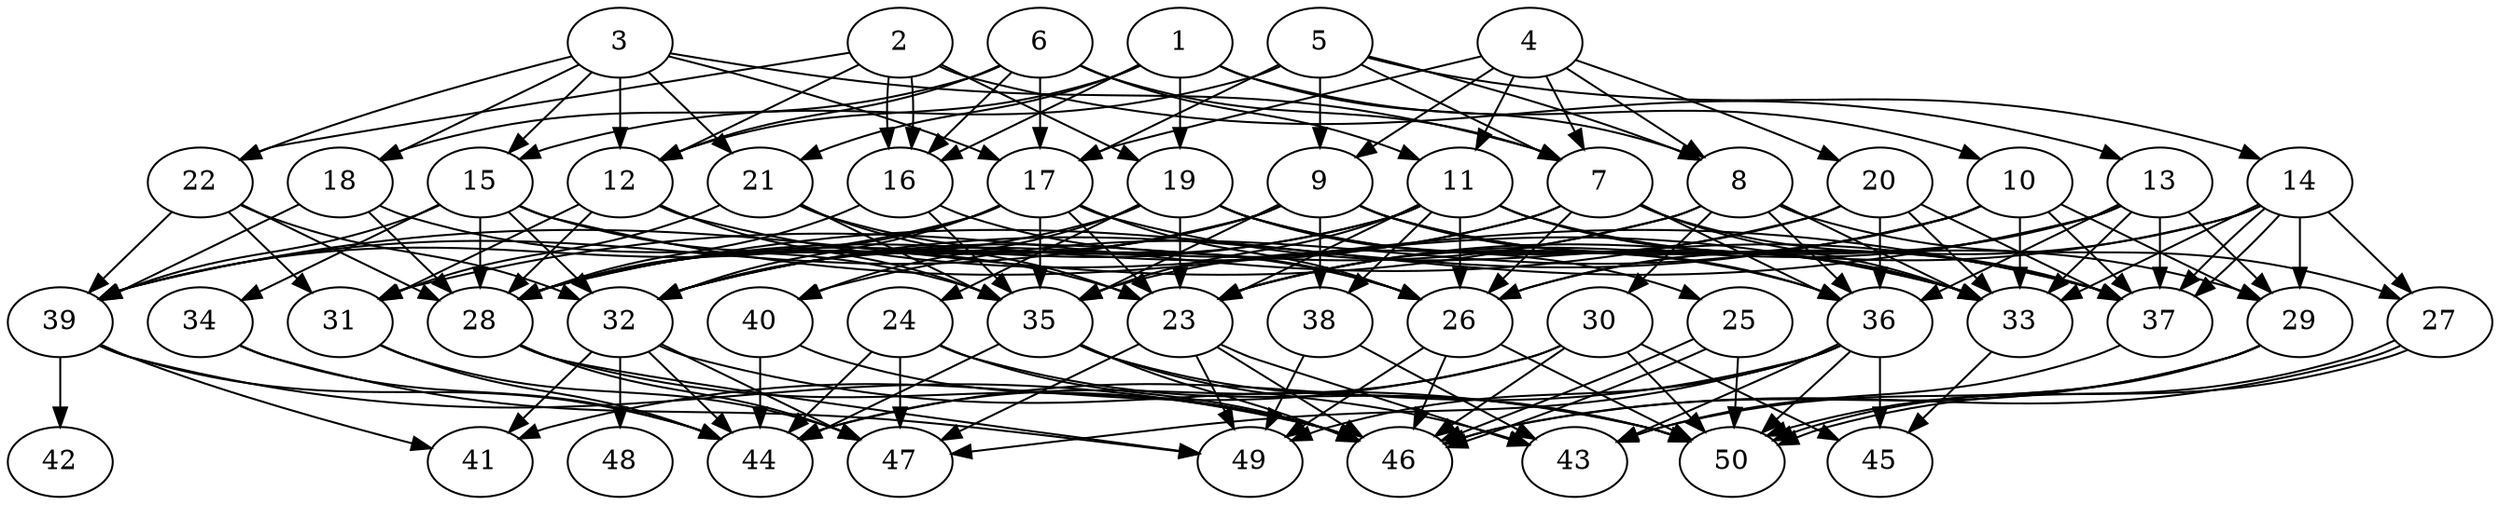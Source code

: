 // DAG (tier=3-complex, mode=compute, n=50, ccr=0.486, fat=0.756, density=0.665, regular=0.321, jump=0.222, mindata=1048576, maxdata=16777216)
// DAG automatically generated by daggen at Sun Aug 24 16:33:35 2025
// /home/ermia/Project/Environments/daggen/bin/daggen --dot --ccr 0.486 --fat 0.756 --regular 0.321 --density 0.665 --jump 0.222 --mindata 1048576 --maxdata 16777216 -n 50 
digraph G {
  1 [size="3132603137826389753856", alpha="0.06", expect_size="1566301568913194876928"]
  1 -> 8 [size ="1712748408864768"]
  1 -> 10 [size ="1712748408864768"]
  1 -> 12 [size ="1712748408864768"]
  1 -> 16 [size ="1712748408864768"]
  1 -> 19 [size ="1712748408864768"]
  1 -> 21 [size ="1712748408864768"]
  2 [size="1224514633728067328", alpha="0.05", expect_size="612257316864033664"]
  2 -> 12 [size ="793031561183232"]
  2 -> 13 [size ="793031561183232"]
  2 -> 16 [size ="793031561183232"]
  2 -> 16 [size ="793031561183232"]
  2 -> 19 [size ="793031561183232"]
  2 -> 22 [size ="793031561183232"]
  3 [size="892233747225575808", alpha="0.02", expect_size="446116873612787904"]
  3 -> 7 [size ="314087611301888"]
  3 -> 12 [size ="314087611301888"]
  3 -> 15 [size ="314087611301888"]
  3 -> 17 [size ="314087611301888"]
  3 -> 18 [size ="314087611301888"]
  3 -> 21 [size ="314087611301888"]
  3 -> 22 [size ="314087611301888"]
  4 [size="414155272303776512", alpha="0.07", expect_size="207077636151888256"]
  4 -> 7 [size ="240192698974208"]
  4 -> 8 [size ="240192698974208"]
  4 -> 9 [size ="240192698974208"]
  4 -> 11 [size ="240192698974208"]
  4 -> 17 [size ="240192698974208"]
  4 -> 20 [size ="240192698974208"]
  5 [size="3154357248841431908352", alpha="0.03", expect_size="1577178624420715954176"]
  5 -> 7 [size ="1720668622159872"]
  5 -> 8 [size ="1720668622159872"]
  5 -> 9 [size ="1720668622159872"]
  5 -> 14 [size ="1720668622159872"]
  5 -> 15 [size ="1720668622159872"]
  5 -> 17 [size ="1720668622159872"]
  6 [size="984882753083773312", alpha="0.01", expect_size="492441376541886656"]
  6 -> 7 [size ="676159419318272"]
  6 -> 11 [size ="676159419318272"]
  6 -> 12 [size ="676159419318272"]
  6 -> 16 [size ="676159419318272"]
  6 -> 17 [size ="676159419318272"]
  6 -> 18 [size ="676159419318272"]
  7 [size="1802591953510989824000", alpha="0.14", expect_size="901295976755494912000"]
  7 -> 26 [size ="1184917933260800"]
  7 -> 28 [size ="1184917933260800"]
  7 -> 32 [size ="1184917933260800"]
  7 -> 33 [size ="1184917933260800"]
  7 -> 36 [size ="1184917933260800"]
  7 -> 37 [size ="1184917933260800"]
  8 [size="311652513288252555264", alpha="0.05", expect_size="155826256644126277632"]
  8 -> 27 [size ="367736785993728"]
  8 -> 30 [size ="367736785993728"]
  8 -> 32 [size ="367736785993728"]
  8 -> 33 [size ="367736785993728"]
  8 -> 36 [size ="367736785993728"]
  8 -> 39 [size ="367736785993728"]
  9 [size="617961233878767872", alpha="0.18", expect_size="308980616939383936"]
  9 -> 28 [size ="295781009457152"]
  9 -> 32 [size ="295781009457152"]
  9 -> 33 [size ="295781009457152"]
  9 -> 35 [size ="295781009457152"]
  9 -> 36 [size ="295781009457152"]
  9 -> 37 [size ="295781009457152"]
  9 -> 38 [size ="295781009457152"]
  9 -> 39 [size ="295781009457152"]
  10 [size="31925970659818078208", alpha="0.09", expect_size="15962985329909039104"]
  10 -> 23 [size ="80510537695232"]
  10 -> 29 [size ="80510537695232"]
  10 -> 32 [size ="80510537695232"]
  10 -> 33 [size ="80510537695232"]
  10 -> 37 [size ="80510537695232"]
  10 -> 40 [size ="80510537695232"]
  11 [size="4372532363333222793216", alpha="0.05", expect_size="2186266181666611396608"]
  11 -> 23 [size ="2139170210316288"]
  11 -> 26 [size ="2139170210316288"]
  11 -> 28 [size ="2139170210316288"]
  11 -> 29 [size ="2139170210316288"]
  11 -> 32 [size ="2139170210316288"]
  11 -> 33 [size ="2139170210316288"]
  11 -> 35 [size ="2139170210316288"]
  11 -> 38 [size ="2139170210316288"]
  12 [size="5913872643185967104", alpha="0.18", expect_size="2956936321592983552"]
  12 -> 28 [size ="26162021531648"]
  12 -> 31 [size ="26162021531648"]
  12 -> 33 [size ="26162021531648"]
  12 -> 35 [size ="26162021531648"]
  13 [size="3826981330849112064", alpha="0.09", expect_size="1913490665424556032"]
  13 -> 23 [size ="1884166660554752"]
  13 -> 26 [size ="1884166660554752"]
  13 -> 28 [size ="1884166660554752"]
  13 -> 29 [size ="1884166660554752"]
  13 -> 33 [size ="1884166660554752"]
  13 -> 36 [size ="1884166660554752"]
  13 -> 37 [size ="1884166660554752"]
  14 [size="11729609688465360", alpha="0.15", expect_size="5864804844232680"]
  14 -> 23 [size ="20914821398528"]
  14 -> 26 [size ="20914821398528"]
  14 -> 27 [size ="20914821398528"]
  14 -> 29 [size ="20914821398528"]
  14 -> 33 [size ="20914821398528"]
  14 -> 37 [size ="20914821398528"]
  14 -> 37 [size ="20914821398528"]
  15 [size="22584926409345432", alpha="0.08", expect_size="11292463204672716"]
  15 -> 23 [size ="26399586910208"]
  15 -> 28 [size ="26399586910208"]
  15 -> 32 [size ="26399586910208"]
  15 -> 34 [size ="26399586910208"]
  15 -> 37 [size ="26399586910208"]
  15 -> 39 [size ="26399586910208"]
  16 [size="802537942493634944", alpha="0.15", expect_size="401268971246817472"]
  16 -> 26 [size ="500465829675008"]
  16 -> 28 [size ="500465829675008"]
  16 -> 35 [size ="500465829675008"]
  17 [size="49514309341249798144", alpha="0.06", expect_size="24757154670624899072"]
  17 -> 23 [size ="107872432160768"]
  17 -> 26 [size ="107872432160768"]
  17 -> 28 [size ="107872432160768"]
  17 -> 32 [size ="107872432160768"]
  17 -> 35 [size ="107872432160768"]
  17 -> 37 [size ="107872432160768"]
  17 -> 39 [size ="107872432160768"]
  18 [size="36520347436056576000", alpha="0.02", expect_size="18260173718028288000"]
  18 -> 28 [size ="88060251340800"]
  18 -> 35 [size ="88060251340800"]
  18 -> 39 [size ="88060251340800"]
  19 [size="155907116581974441984", alpha="0.06", expect_size="77953558290987220992"]
  19 -> 23 [size ="231739792293888"]
  19 -> 24 [size ="231739792293888"]
  19 -> 25 [size ="231739792293888"]
  19 -> 28 [size ="231739792293888"]
  19 -> 33 [size ="231739792293888"]
  19 -> 36 [size ="231739792293888"]
  19 -> 40 [size ="231739792293888"]
  20 [size="2870611347032806260736", alpha="0.15", expect_size="1435305673516403130368"]
  20 -> 31 [size ="1615869381705728"]
  20 -> 33 [size ="1615869381705728"]
  20 -> 35 [size ="1615869381705728"]
  20 -> 36 [size ="1615869381705728"]
  20 -> 37 [size ="1615869381705728"]
  21 [size="1034920370688908853248", alpha="0.12", expect_size="517460185344454426624"]
  21 -> 23 [size ="818517452521472"]
  21 -> 26 [size ="818517452521472"]
  21 -> 31 [size ="818517452521472"]
  21 -> 35 [size ="818517452521472"]
  22 [size="993362663300663424", alpha="0.09", expect_size="496681331650331712"]
  22 -> 28 [size ="479692851249152"]
  22 -> 31 [size ="479692851249152"]
  22 -> 32 [size ="479692851249152"]
  22 -> 39 [size ="479692851249152"]
  23 [size="3402419521485671497728", alpha="0.07", expect_size="1701209760742835748864"]
  23 -> 43 [size ="1809736009777152"]
  23 -> 46 [size ="1809736009777152"]
  23 -> 47 [size ="1809736009777152"]
  23 -> 49 [size ="1809736009777152"]
  24 [size="193765204849143578624", alpha="0.09", expect_size="96882602424571789312"]
  24 -> 44 [size ="267880138539008"]
  24 -> 46 [size ="267880138539008"]
  24 -> 47 [size ="267880138539008"]
  24 -> 50 [size ="267880138539008"]
  25 [size="53711934243667208", alpha="0.17", expect_size="26855967121833604"]
  25 -> 46 [size ="1105730614591488"]
  25 -> 46 [size ="1105730614591488"]
  25 -> 50 [size ="1105730614591488"]
  26 [size="1106410001913651968", alpha="0.15", expect_size="553205000956825984"]
  26 -> 46 [size ="627946901471232"]
  26 -> 49 [size ="627946901471232"]
  26 -> 50 [size ="627946901471232"]
  27 [size="3010576086871545217024", alpha="0.14", expect_size="1505288043435772608512"]
  27 -> 46 [size ="1667975723614208"]
  27 -> 50 [size ="1667975723614208"]
  27 -> 50 [size ="1667975723614208"]
  28 [size="6139903904085572", alpha="0.17", expect_size="3069951952042786"]
  28 -> 46 [size ="229891689676800"]
  28 -> 47 [size ="229891689676800"]
  28 -> 49 [size ="229891689676800"]
  29 [size="1491622552889970393088", alpha="0.02", expect_size="745811276444985196544"]
  29 -> 43 [size ="1044389782618112"]
  29 -> 46 [size ="1044389782618112"]
  29 -> 50 [size ="1044389782618112"]
  30 [size="12253464447354752", alpha="0.03", expect_size="6126732223677376"]
  30 -> 41 [size ="227439062024192"]
  30 -> 44 [size ="227439062024192"]
  30 -> 45 [size ="227439062024192"]
  30 -> 46 [size ="227439062024192"]
  30 -> 50 [size ="227439062024192"]
  31 [size="1523351877972112128", alpha="0.19", expect_size="761675938986056064"]
  31 -> 44 [size ="984072310489088"]
  31 -> 47 [size ="984072310489088"]
  32 [size="85995945400559504", alpha="0.13", expect_size="42997972700279752"]
  32 -> 41 [size ="2154737520607232"]
  32 -> 44 [size ="2154737520607232"]
  32 -> 47 [size ="2154737520607232"]
  32 -> 48 [size ="2154737520607232"]
  32 -> 50 [size ="2154737520607232"]
  33 [size="4632640074684719", alpha="0.16", expect_size="2316320037342359"]
  33 -> 45 [size ="257924739891200"]
  34 [size="1870308896449948024832", alpha="0.11", expect_size="935154448224974012416"]
  34 -> 44 [size ="1214410592878592"]
  34 -> 49 [size ="1214410592878592"]
  35 [size="2040789836311792975872", alpha="0.00", expect_size="1020394918155896487936"]
  35 -> 43 [size ="1287129296535552"]
  35 -> 44 [size ="1287129296535552"]
  35 -> 46 [size ="1287129296535552"]
  35 -> 50 [size ="1287129296535552"]
  36 [size="4980643105090412544", alpha="0.13", expect_size="2490321552545206272"]
  36 -> 43 [size ="2223849542254592"]
  36 -> 44 [size ="2223849542254592"]
  36 -> 45 [size ="2223849542254592"]
  36 -> 47 [size ="2223849542254592"]
  36 -> 49 [size ="2223849542254592"]
  36 -> 50 [size ="2223849542254592"]
  37 [size="6931789599921623", alpha="0.11", expect_size="3465894799960811"]
  37 -> 43 [size ="262972802859008"]
  38 [size="37959073184278904832", alpha="0.16", expect_size="18979536592139452416"]
  38 -> 43 [size ="90358092398592"]
  38 -> 49 [size ="90358092398592"]
  39 [size="1254778376350326784", alpha="0.14", expect_size="627389188175163392"]
  39 -> 41 [size ="1307995120074752"]
  39 -> 42 [size ="1307995120074752"]
  39 -> 44 [size ="1307995120074752"]
  39 -> 46 [size ="1307995120074752"]
  40 [size="22437901294624468", alpha="0.02", expect_size="11218950647312234"]
  40 -> 44 [size ="1451682378547200"]
  40 -> 46 [size ="1451682378547200"]
  41 [size="715945566725257472", alpha="0.01", expect_size="357972783362628736"]
  42 [size="364686880550941888", alpha="0.01", expect_size="182343440275470944"]
  43 [size="17285582422016000000", alpha="0.02", expect_size="8642791211008000000"]
  44 [size="2004376972797256960", alpha="0.17", expect_size="1002188486398628480"]
  45 [size="6307727169596400", alpha="0.08", expect_size="3153863584798200"]
  46 [size="1079411209234047232", alpha="0.11", expect_size="539705604617023616"]
  47 [size="308696479432704000000", alpha="0.03", expect_size="154348239716352000000"]
  48 [size="736841040478407", alpha="0.07", expect_size="368420520239203"]
  49 [size="690132145959600128000", alpha="0.16", expect_size="345066072979800064000"]
  50 [size="2163306780233708800", alpha="0.13", expect_size="1081653390116854400"]
}